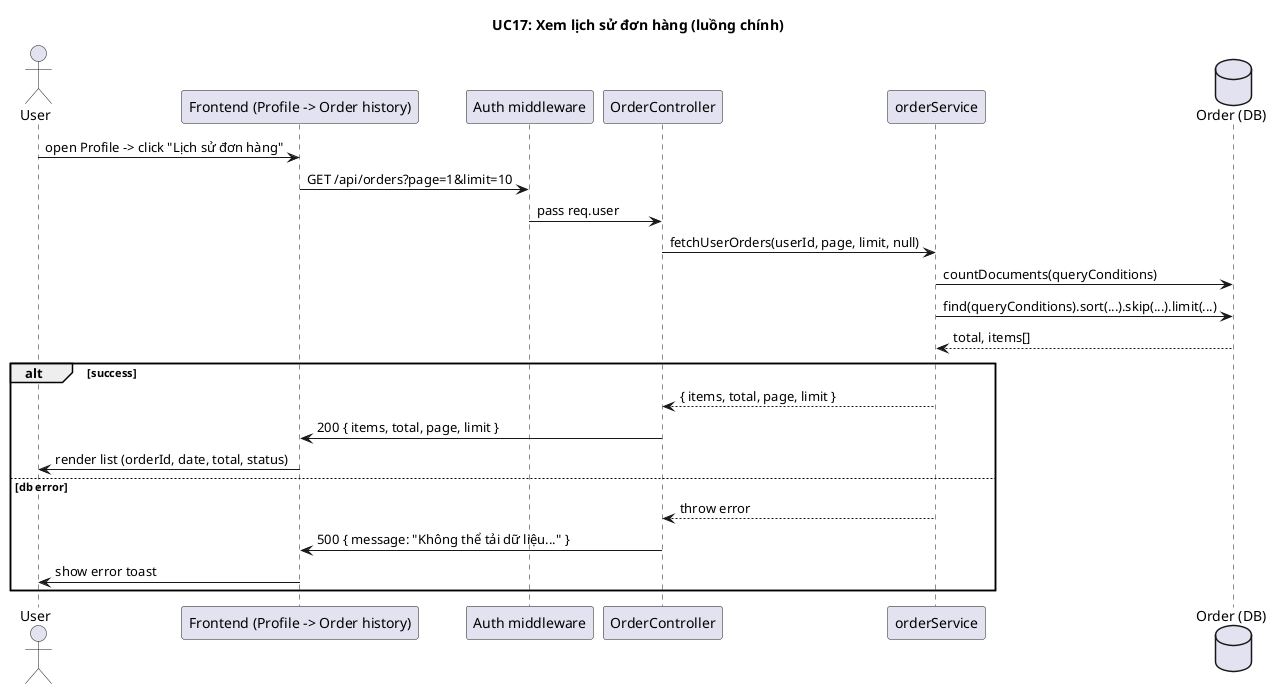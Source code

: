 @startuml

title UC17: Xem lịch sử đơn hàng (luồng chính)

actor User
participant Frontend as "Frontend (Profile -> Order history)"
participant Auth as "Auth middleware"
participant OrderController as "OrderController"
participant OrderService as "orderService"
database OrderDB as "Order (DB)"

User -> Frontend: open Profile -> click "Lịch sử đơn hàng"
Frontend -> Auth: GET /api/orders?page=1&limit=10
Auth -> OrderController: pass req.user
OrderController -> OrderService: fetchUserOrders(userId, page, limit, null)
OrderService -> OrderDB: countDocuments(queryConditions)
OrderService -> OrderDB: find(queryConditions).sort(...).skip(...).limit(...)
OrderDB --> OrderService: total, items[]
alt success
  OrderService --> OrderController: { items, total, page, limit }
  OrderController -> Frontend: 200 { items, total, page, limit }
  Frontend -> User: render list (orderId, date, total, status)
else db error
  OrderService --> OrderController: throw error
  OrderController -> Frontend: 500 { message: "Không thể tải dữ liệu..." }
  Frontend -> User: show error toast
end
@enduml
